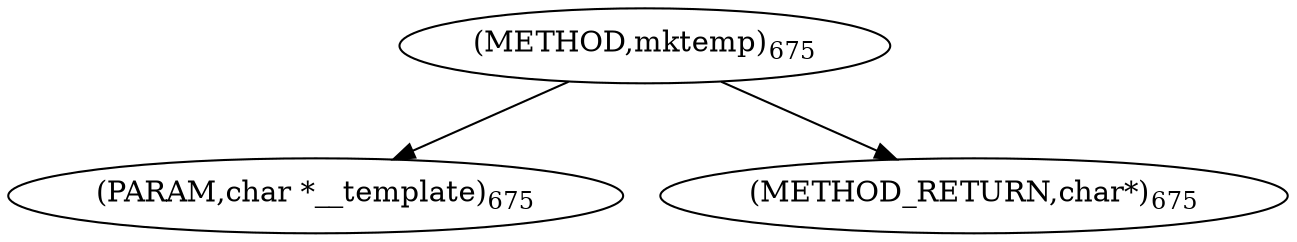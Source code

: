 digraph "mktemp" {  
"21822" [label = <(METHOD,mktemp)<SUB>675</SUB>> ]
"21823" [label = <(PARAM,char *__template)<SUB>675</SUB>> ]
"21824" [label = <(METHOD_RETURN,char*)<SUB>675</SUB>> ]
  "21822" -> "21823" 
  "21822" -> "21824" 
}
